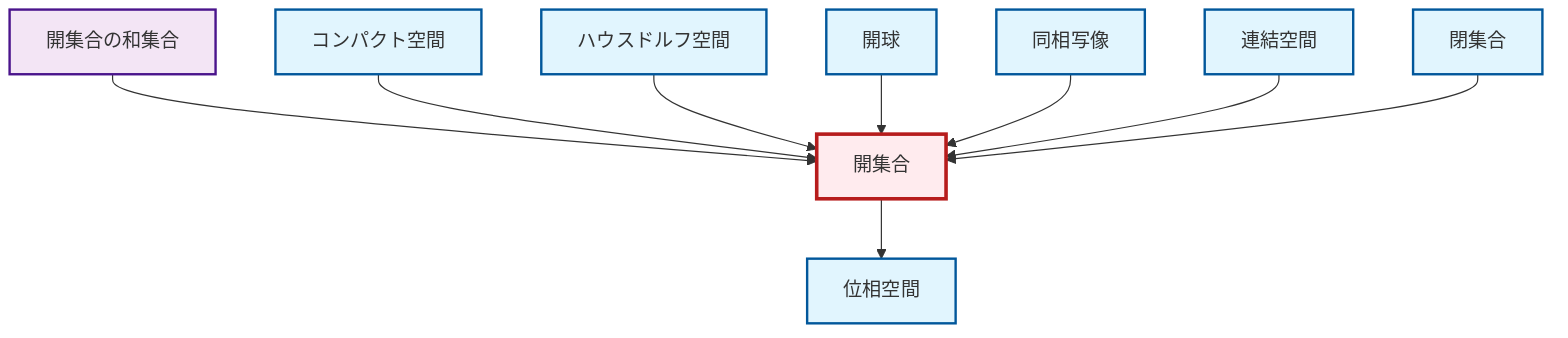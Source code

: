 graph TD
    classDef definition fill:#e1f5fe,stroke:#01579b,stroke-width:2px
    classDef theorem fill:#f3e5f5,stroke:#4a148c,stroke-width:2px
    classDef axiom fill:#fff3e0,stroke:#e65100,stroke-width:2px
    classDef example fill:#e8f5e9,stroke:#1b5e20,stroke-width:2px
    classDef current fill:#ffebee,stroke:#b71c1c,stroke-width:3px
    def-hausdorff["ハウスドルフ空間"]:::definition
    thm-union-open-sets["開集合の和集合"]:::theorem
    def-open-ball["開球"]:::definition
    def-compact["コンパクト空間"]:::definition
    def-homeomorphism["同相写像"]:::definition
    def-closed-set["閉集合"]:::definition
    def-open-set["開集合"]:::definition
    def-connected["連結空間"]:::definition
    def-topological-space["位相空間"]:::definition
    def-open-set --> def-topological-space
    thm-union-open-sets --> def-open-set
    def-compact --> def-open-set
    def-hausdorff --> def-open-set
    def-open-ball --> def-open-set
    def-homeomorphism --> def-open-set
    def-connected --> def-open-set
    def-closed-set --> def-open-set
    class def-open-set current